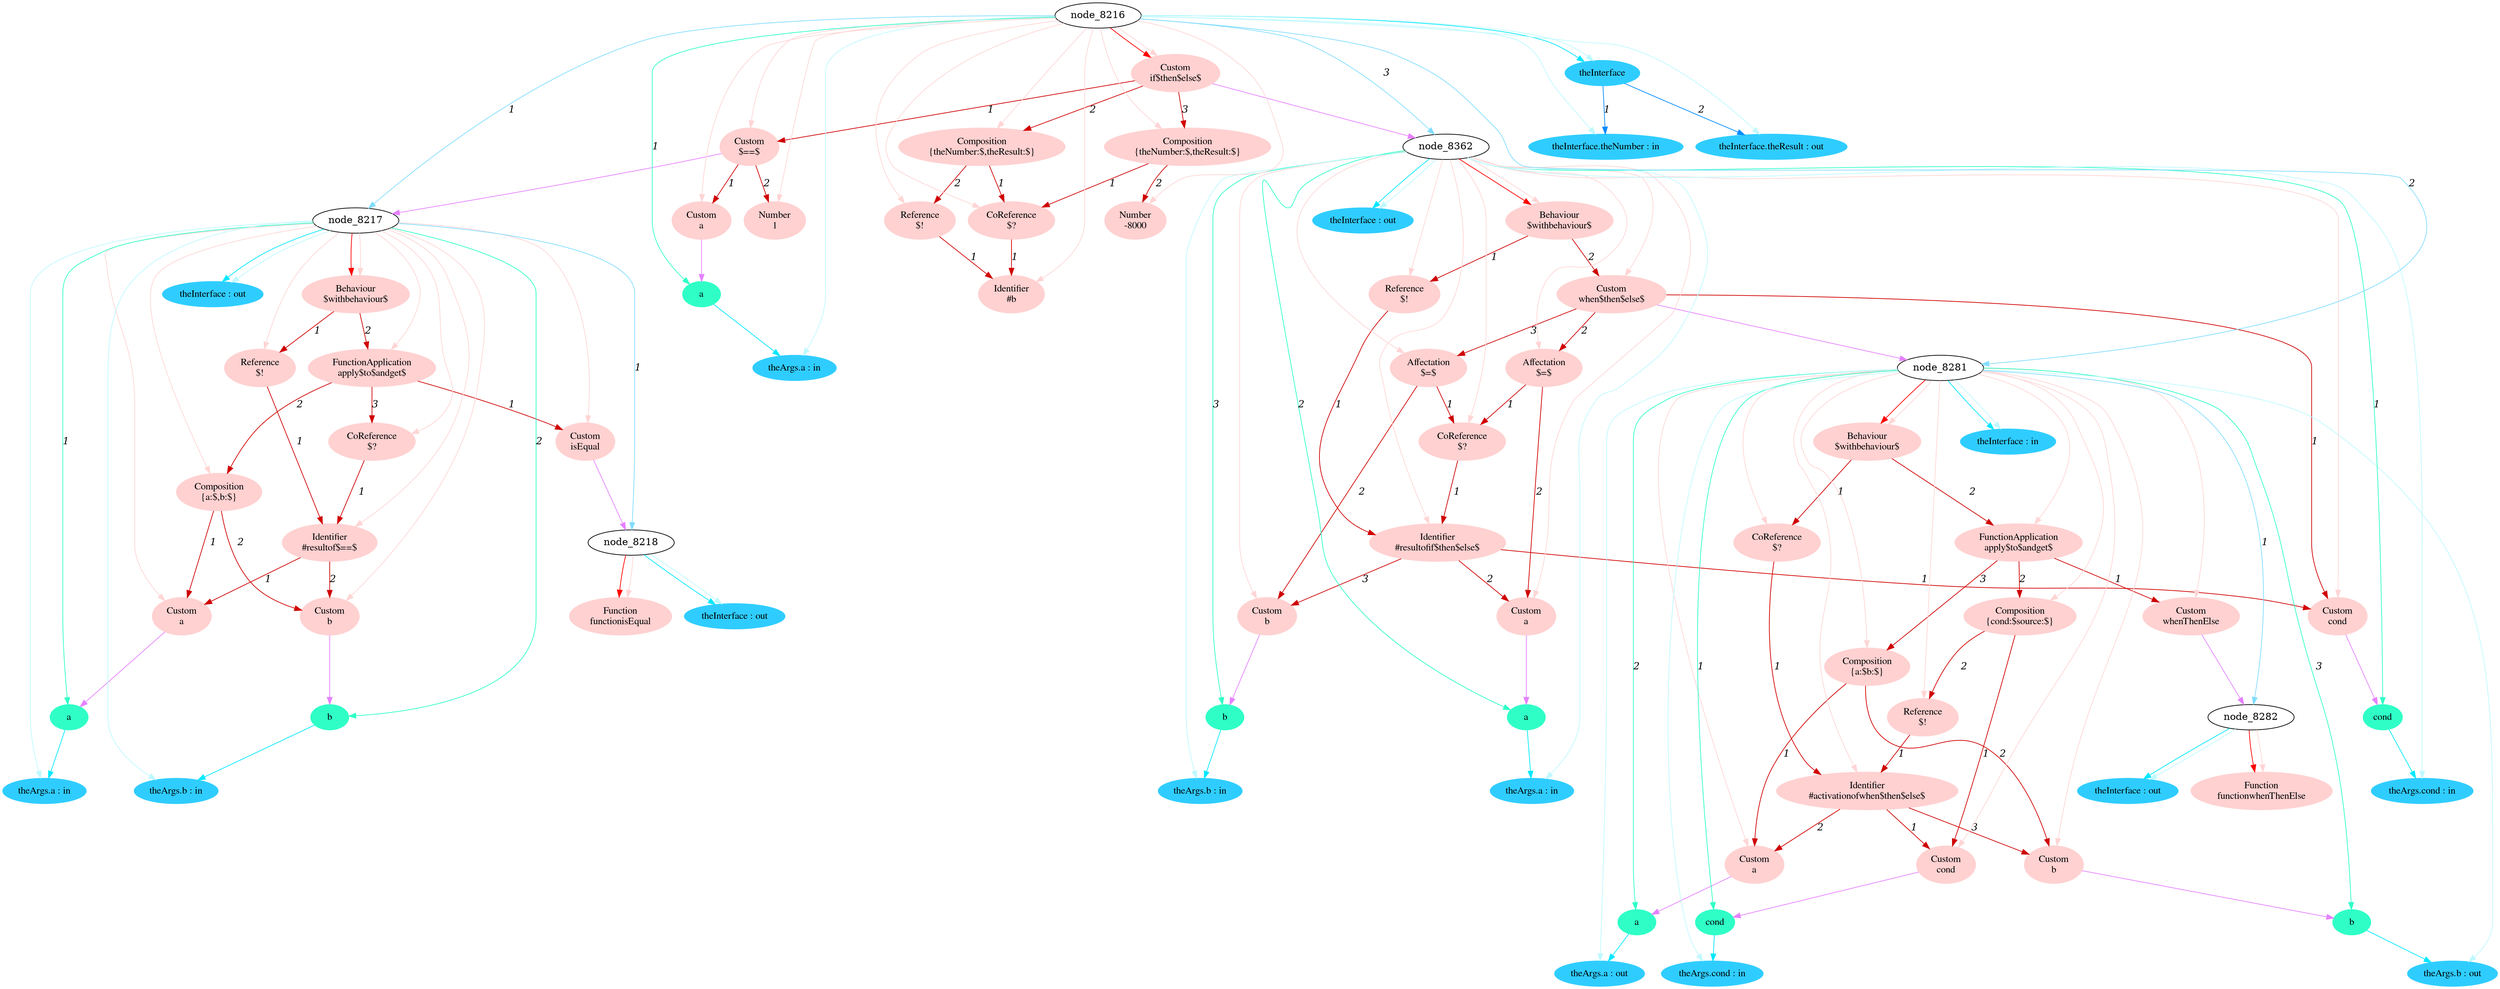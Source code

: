 digraph g{node_8503 [shape="ellipse", style="filled", color="#ffd1d1", fontname="Times", label="Function
functionisEqual" ]
node_8506 [shape="ellipse", style="filled", color="#ffd1d1", fontname="Times", label="Custom
a" ]
node_8511 [shape="ellipse", style="filled", color="#ffd1d1", fontname="Times", label="Custom
b" ]
node_8516 [shape="ellipse", style="filled", color="#ffd1d1", fontname="Times", label="Identifier
#resultof$==$" ]
node_8522 [shape="ellipse", style="filled", color="#ffd1d1", fontname="Times", label="Reference
$!" ]
node_8526 [shape="ellipse", style="filled", color="#ffd1d1", fontname="Times", label="Custom
isEqual" ]
node_8529 [shape="ellipse", style="filled", color="#ffd1d1", fontname="Times", label="Composition
{a:$,b:$}" ]
node_8534 [shape="ellipse", style="filled", color="#ffd1d1", fontname="Times", label="CoReference
$?" ]
node_8538 [shape="ellipse", style="filled", color="#ffd1d1", fontname="Times", label="FunctionApplication
apply$to$andget$" ]
node_8544 [shape="ellipse", style="filled", color="#ffd1d1", fontname="Times", label="Behaviour
$withbehaviour$" ]
node_8549 [shape="ellipse", style="filled", color="#ffd1d1", fontname="Times", label="Function
functionwhenThenElse" ]
node_8552 [shape="ellipse", style="filled", color="#ffd1d1", fontname="Times", label="Custom
cond" ]
node_8557 [shape="ellipse", style="filled", color="#ffd1d1", fontname="Times", label="Custom
a" ]
node_8562 [shape="ellipse", style="filled", color="#ffd1d1", fontname="Times", label="Custom
b" ]
node_8567 [shape="ellipse", style="filled", color="#ffd1d1", fontname="Times", label="Identifier
#activationofwhen$then$else$" ]
node_8574 [shape="ellipse", style="filled", color="#ffd1d1", fontname="Times", label="CoReference
$?" ]
node_8578 [shape="ellipse", style="filled", color="#ffd1d1", fontname="Times", label="Custom
whenThenElse" ]
node_8581 [shape="ellipse", style="filled", color="#ffd1d1", fontname="Times", label="Reference
$!" ]
node_8585 [shape="ellipse", style="filled", color="#ffd1d1", fontname="Times", label="Composition
{cond:$source:$}" ]
node_8590 [shape="ellipse", style="filled", color="#ffd1d1", fontname="Times", label="Composition
{a:$b:$}" ]
node_8595 [shape="ellipse", style="filled", color="#ffd1d1", fontname="Times", label="FunctionApplication
apply$to$andget$" ]
node_8601 [shape="ellipse", style="filled", color="#ffd1d1", fontname="Times", label="Behaviour
$withbehaviour$" ]
node_8606 [shape="ellipse", style="filled", color="#ffd1d1", fontname="Times", label="Custom
cond" ]
node_8612 [shape="ellipse", style="filled", color="#ffd1d1", fontname="Times", label="Custom
a" ]
node_8618 [shape="ellipse", style="filled", color="#ffd1d1", fontname="Times", label="Custom
b" ]
node_8624 [shape="ellipse", style="filled", color="#ffd1d1", fontname="Times", label="Identifier
#resultofif$then$else$" ]
node_8632 [shape="ellipse", style="filled", color="#ffd1d1", fontname="Times", label="Reference
$!" ]
node_8636 [shape="ellipse", style="filled", color="#ffd1d1", fontname="Times", label="CoReference
$?" ]
node_8641 [shape="ellipse", style="filled", color="#ffd1d1", fontname="Times", label="Affectation
$=$" ]
node_8646 [shape="ellipse", style="filled", color="#ffd1d1", fontname="Times", label="Affectation
$=$" ]
node_8651 [shape="ellipse", style="filled", color="#ffd1d1", fontname="Times", label="Custom
when$then$else$" ]
node_8657 [shape="ellipse", style="filled", color="#ffd1d1", fontname="Times", label="Behaviour
$withbehaviour$" ]
node_8662 [shape="ellipse", style="filled", color="#ffd1d1", fontname="Times", label="Custom
a" ]
node_8665 [shape="ellipse", style="filled", color="#ffd1d1", fontname="Times", label="Number
1" ]
node_8668 [shape="ellipse", style="filled", color="#ffd1d1", fontname="Times", label="Custom
$==$" ]
node_8673 [shape="ellipse", style="filled", color="#ffd1d1", fontname="Times", label="Identifier
#b" ]
node_8678 [shape="ellipse", style="filled", color="#ffd1d1", fontname="Times", label="CoReference
$?" ]
node_8683 [shape="ellipse", style="filled", color="#ffd1d1", fontname="Times", label="Reference
$!" ]
node_8687 [shape="ellipse", style="filled", color="#ffd1d1", fontname="Times", label="Composition
{theNumber:$,theResult:$}" ]
node_8692 [shape="ellipse", style="filled", color="#ffd1d1", fontname="Times", label="Number
-8000" ]
node_8695 [shape="ellipse", style="filled", color="#ffd1d1", fontname="Times", label="Composition
{theNumber:$,theResult:$}" ]
node_8700 [shape="ellipse", style="filled", color="#ffd1d1", fontname="Times", label="Custom
if$then$else$" ]
node_8226 [shape="ellipse", style="filled", color="#2fffc7", fontname="Times", label="a" ]
node_8230 [shape="ellipse", style="filled", color="#2fffc7", fontname="Times", label="b" ]
node_8290 [shape="ellipse", style="filled", color="#2fffc7", fontname="Times", label="cond" ]
node_8294 [shape="ellipse", style="filled", color="#2fffc7", fontname="Times", label="a" ]
node_8298 [shape="ellipse", style="filled", color="#2fffc7", fontname="Times", label="b" ]
node_8363 [shape="ellipse", style="filled", color="#2fffc7", fontname="Times", label="cond" ]
node_8367 [shape="ellipse", style="filled", color="#2fffc7", fontname="Times", label="a" ]
node_8371 [shape="ellipse", style="filled", color="#2fffc7", fontname="Times", label="b" ]
node_8450 [shape="ellipse", style="filled", color="#2fffc7", fontname="Times", label="a" ]
node_8219 [shape="ellipse", style="filled", color="#2fcdff", fontname="Times", label="theInterface : out" ]
node_8227 [shape="ellipse", style="filled", color="#2fcdff", fontname="Times", label="theArgs.a : in" ]
node_8231 [shape="ellipse", style="filled", color="#2fcdff", fontname="Times", label="theArgs.b : in" ]
node_8236 [shape="ellipse", style="filled", color="#2fcdff", fontname="Times", label="theInterface : out" ]
node_8283 [shape="ellipse", style="filled", color="#2fcdff", fontname="Times", label="theInterface : out" ]
node_8291 [shape="ellipse", style="filled", color="#2fcdff", fontname="Times", label="theArgs.cond : in" ]
node_8295 [shape="ellipse", style="filled", color="#2fcdff", fontname="Times", label="theArgs.a : out" ]
node_8299 [shape="ellipse", style="filled", color="#2fcdff", fontname="Times", label="theArgs.b : out" ]
node_8305 [shape="ellipse", style="filled", color="#2fcdff", fontname="Times", label="theInterface : in" ]
node_8364 [shape="ellipse", style="filled", color="#2fcdff", fontname="Times", label="theArgs.cond : in" ]
node_8368 [shape="ellipse", style="filled", color="#2fcdff", fontname="Times", label="theArgs.a : in" ]
node_8372 [shape="ellipse", style="filled", color="#2fcdff", fontname="Times", label="theArgs.b : in" ]
node_8378 [shape="ellipse", style="filled", color="#2fcdff", fontname="Times", label="theInterface : out" ]
node_8451 [shape="ellipse", style="filled", color="#2fcdff", fontname="Times", label="theArgs.a : in" ]
node_8455 [shape="ellipse", style="filled", color="#2fcdff", fontname="Times", label="theInterface" ]
node_8456 [shape="ellipse", style="filled", color="#2fcdff", fontname="Times", label="theInterface.theNumber : in" ]
node_8458 [shape="ellipse", style="filled", color="#2fcdff", fontname="Times", label="theInterface.theResult : out" ]
node_8516 -> node_8506 [dir=forward, arrowHead=normal, fontname="Times-Italic", arrowsize=1, color="#d00000", label="1",  headlabel="", taillabel="" ]
node_8516 -> node_8511 [dir=forward, arrowHead=normal, fontname="Times-Italic", arrowsize=1, color="#d00000", label="2",  headlabel="", taillabel="" ]
node_8522 -> node_8516 [dir=forward, arrowHead=normal, fontname="Times-Italic", arrowsize=1, color="#d00000", label="1",  headlabel="", taillabel="" ]
node_8529 -> node_8506 [dir=forward, arrowHead=normal, fontname="Times-Italic", arrowsize=1, color="#d00000", label="1",  headlabel="", taillabel="" ]
node_8529 -> node_8511 [dir=forward, arrowHead=normal, fontname="Times-Italic", arrowsize=1, color="#d00000", label="2",  headlabel="", taillabel="" ]
node_8534 -> node_8516 [dir=forward, arrowHead=normal, fontname="Times-Italic", arrowsize=1, color="#d00000", label="1",  headlabel="", taillabel="" ]
node_8538 -> node_8526 [dir=forward, arrowHead=normal, fontname="Times-Italic", arrowsize=1, color="#d00000", label="1",  headlabel="", taillabel="" ]
node_8538 -> node_8529 [dir=forward, arrowHead=normal, fontname="Times-Italic", arrowsize=1, color="#d00000", label="2",  headlabel="", taillabel="" ]
node_8538 -> node_8534 [dir=forward, arrowHead=normal, fontname="Times-Italic", arrowsize=1, color="#d00000", label="3",  headlabel="", taillabel="" ]
node_8544 -> node_8522 [dir=forward, arrowHead=normal, fontname="Times-Italic", arrowsize=1, color="#d00000", label="1",  headlabel="", taillabel="" ]
node_8544 -> node_8538 [dir=forward, arrowHead=normal, fontname="Times-Italic", arrowsize=1, color="#d00000", label="2",  headlabel="", taillabel="" ]
node_8567 -> node_8552 [dir=forward, arrowHead=normal, fontname="Times-Italic", arrowsize=1, color="#d00000", label="1",  headlabel="", taillabel="" ]
node_8567 -> node_8557 [dir=forward, arrowHead=normal, fontname="Times-Italic", arrowsize=1, color="#d00000", label="2",  headlabel="", taillabel="" ]
node_8567 -> node_8562 [dir=forward, arrowHead=normal, fontname="Times-Italic", arrowsize=1, color="#d00000", label="3",  headlabel="", taillabel="" ]
node_8574 -> node_8567 [dir=forward, arrowHead=normal, fontname="Times-Italic", arrowsize=1, color="#d00000", label="1",  headlabel="", taillabel="" ]
node_8581 -> node_8567 [dir=forward, arrowHead=normal, fontname="Times-Italic", arrowsize=1, color="#d00000", label="1",  headlabel="", taillabel="" ]
node_8585 -> node_8552 [dir=forward, arrowHead=normal, fontname="Times-Italic", arrowsize=1, color="#d00000", label="1",  headlabel="", taillabel="" ]
node_8585 -> node_8581 [dir=forward, arrowHead=normal, fontname="Times-Italic", arrowsize=1, color="#d00000", label="2",  headlabel="", taillabel="" ]
node_8590 -> node_8557 [dir=forward, arrowHead=normal, fontname="Times-Italic", arrowsize=1, color="#d00000", label="1",  headlabel="", taillabel="" ]
node_8590 -> node_8562 [dir=forward, arrowHead=normal, fontname="Times-Italic", arrowsize=1, color="#d00000", label="2",  headlabel="", taillabel="" ]
node_8595 -> node_8578 [dir=forward, arrowHead=normal, fontname="Times-Italic", arrowsize=1, color="#d00000", label="1",  headlabel="", taillabel="" ]
node_8595 -> node_8585 [dir=forward, arrowHead=normal, fontname="Times-Italic", arrowsize=1, color="#d00000", label="2",  headlabel="", taillabel="" ]
node_8595 -> node_8590 [dir=forward, arrowHead=normal, fontname="Times-Italic", arrowsize=1, color="#d00000", label="3",  headlabel="", taillabel="" ]
node_8601 -> node_8574 [dir=forward, arrowHead=normal, fontname="Times-Italic", arrowsize=1, color="#d00000", label="1",  headlabel="", taillabel="" ]
node_8601 -> node_8595 [dir=forward, arrowHead=normal, fontname="Times-Italic", arrowsize=1, color="#d00000", label="2",  headlabel="", taillabel="" ]
node_8624 -> node_8606 [dir=forward, arrowHead=normal, fontname="Times-Italic", arrowsize=1, color="#d00000", label="1",  headlabel="", taillabel="" ]
node_8624 -> node_8612 [dir=forward, arrowHead=normal, fontname="Times-Italic", arrowsize=1, color="#d00000", label="2",  headlabel="", taillabel="" ]
node_8624 -> node_8618 [dir=forward, arrowHead=normal, fontname="Times-Italic", arrowsize=1, color="#d00000", label="3",  headlabel="", taillabel="" ]
node_8632 -> node_8624 [dir=forward, arrowHead=normal, fontname="Times-Italic", arrowsize=1, color="#d00000", label="1",  headlabel="", taillabel="" ]
node_8636 -> node_8624 [dir=forward, arrowHead=normal, fontname="Times-Italic", arrowsize=1, color="#d00000", label="1",  headlabel="", taillabel="" ]
node_8641 -> node_8612 [dir=forward, arrowHead=normal, fontname="Times-Italic", arrowsize=1, color="#d00000", label="2",  headlabel="", taillabel="" ]
node_8641 -> node_8636 [dir=forward, arrowHead=normal, fontname="Times-Italic", arrowsize=1, color="#d00000", label="1",  headlabel="", taillabel="" ]
node_8646 -> node_8618 [dir=forward, arrowHead=normal, fontname="Times-Italic", arrowsize=1, color="#d00000", label="2",  headlabel="", taillabel="" ]
node_8646 -> node_8636 [dir=forward, arrowHead=normal, fontname="Times-Italic", arrowsize=1, color="#d00000", label="1",  headlabel="", taillabel="" ]
node_8651 -> node_8606 [dir=forward, arrowHead=normal, fontname="Times-Italic", arrowsize=1, color="#d00000", label="1",  headlabel="", taillabel="" ]
node_8651 -> node_8641 [dir=forward, arrowHead=normal, fontname="Times-Italic", arrowsize=1, color="#d00000", label="2",  headlabel="", taillabel="" ]
node_8651 -> node_8646 [dir=forward, arrowHead=normal, fontname="Times-Italic", arrowsize=1, color="#d00000", label="3",  headlabel="", taillabel="" ]
node_8657 -> node_8632 [dir=forward, arrowHead=normal, fontname="Times-Italic", arrowsize=1, color="#d00000", label="1",  headlabel="", taillabel="" ]
node_8657 -> node_8651 [dir=forward, arrowHead=normal, fontname="Times-Italic", arrowsize=1, color="#d00000", label="2",  headlabel="", taillabel="" ]
node_8668 -> node_8662 [dir=forward, arrowHead=normal, fontname="Times-Italic", arrowsize=1, color="#d00000", label="1",  headlabel="", taillabel="" ]
node_8668 -> node_8665 [dir=forward, arrowHead=normal, fontname="Times-Italic", arrowsize=1, color="#d00000", label="2",  headlabel="", taillabel="" ]
node_8678 -> node_8673 [dir=forward, arrowHead=normal, fontname="Times-Italic", arrowsize=1, color="#d00000", label="1",  headlabel="", taillabel="" ]
node_8683 -> node_8673 [dir=forward, arrowHead=normal, fontname="Times-Italic", arrowsize=1, color="#d00000", label="1",  headlabel="", taillabel="" ]
node_8687 -> node_8678 [dir=forward, arrowHead=normal, fontname="Times-Italic", arrowsize=1, color="#d00000", label="1",  headlabel="", taillabel="" ]
node_8687 -> node_8683 [dir=forward, arrowHead=normal, fontname="Times-Italic", arrowsize=1, color="#d00000", label="2",  headlabel="", taillabel="" ]
node_8695 -> node_8678 [dir=forward, arrowHead=normal, fontname="Times-Italic", arrowsize=1, color="#d00000", label="1",  headlabel="", taillabel="" ]
node_8695 -> node_8692 [dir=forward, arrowHead=normal, fontname="Times-Italic", arrowsize=1, color="#d00000", label="2",  headlabel="", taillabel="" ]
node_8700 -> node_8668 [dir=forward, arrowHead=normal, fontname="Times-Italic", arrowsize=1, color="#d00000", label="1",  headlabel="", taillabel="" ]
node_8700 -> node_8687 [dir=forward, arrowHead=normal, fontname="Times-Italic", arrowsize=1, color="#d00000", label="2",  headlabel="", taillabel="" ]
node_8700 -> node_8695 [dir=forward, arrowHead=normal, fontname="Times-Italic", arrowsize=1, color="#d00000", label="3",  headlabel="", taillabel="" ]
node_8218 -> node_8503 [dir=forward, arrowHead=normal, fontname="Times-Italic", arrowsize=1, color="#ff0000", label="",  headlabel="", taillabel="" ]
node_8217 -> node_8544 [dir=forward, arrowHead=normal, fontname="Times-Italic", arrowsize=1, color="#ff0000", label="",  headlabel="", taillabel="" ]
node_8282 -> node_8549 [dir=forward, arrowHead=normal, fontname="Times-Italic", arrowsize=1, color="#ff0000", label="",  headlabel="", taillabel="" ]
node_8281 -> node_8601 [dir=forward, arrowHead=normal, fontname="Times-Italic", arrowsize=1, color="#ff0000", label="",  headlabel="", taillabel="" ]
node_8362 -> node_8657 [dir=forward, arrowHead=normal, fontname="Times-Italic", arrowsize=1, color="#ff0000", label="",  headlabel="", taillabel="" ]
node_8216 -> node_8700 [dir=forward, arrowHead=normal, fontname="Times-Italic", arrowsize=1, color="#ff0000", label="",  headlabel="", taillabel="" ]
node_8218 -> node_8503 [dir=forward, arrowHead=normal, fontname="Times-Italic", arrowsize=1, color="#ffd5d5", label="",  headlabel="", taillabel="" ]
node_8217 -> node_8506 [dir=forward, arrowHead=normal, fontname="Times-Italic", arrowsize=1, color="#ffd5d5", label="",  headlabel="", taillabel="" ]
node_8217 -> node_8511 [dir=forward, arrowHead=normal, fontname="Times-Italic", arrowsize=1, color="#ffd5d5", label="",  headlabel="", taillabel="" ]
node_8217 -> node_8516 [dir=forward, arrowHead=normal, fontname="Times-Italic", arrowsize=1, color="#ffd5d5", label="",  headlabel="", taillabel="" ]
node_8217 -> node_8522 [dir=forward, arrowHead=normal, fontname="Times-Italic", arrowsize=1, color="#ffd5d5", label="",  headlabel="", taillabel="" ]
node_8217 -> node_8526 [dir=forward, arrowHead=normal, fontname="Times-Italic", arrowsize=1, color="#ffd5d5", label="",  headlabel="", taillabel="" ]
node_8217 -> node_8529 [dir=forward, arrowHead=normal, fontname="Times-Italic", arrowsize=1, color="#ffd5d5", label="",  headlabel="", taillabel="" ]
node_8217 -> node_8534 [dir=forward, arrowHead=normal, fontname="Times-Italic", arrowsize=1, color="#ffd5d5", label="",  headlabel="", taillabel="" ]
node_8217 -> node_8538 [dir=forward, arrowHead=normal, fontname="Times-Italic", arrowsize=1, color="#ffd5d5", label="",  headlabel="", taillabel="" ]
node_8217 -> node_8544 [dir=forward, arrowHead=normal, fontname="Times-Italic", arrowsize=1, color="#ffd5d5", label="",  headlabel="", taillabel="" ]
node_8282 -> node_8549 [dir=forward, arrowHead=normal, fontname="Times-Italic", arrowsize=1, color="#ffd5d5", label="",  headlabel="", taillabel="" ]
node_8281 -> node_8552 [dir=forward, arrowHead=normal, fontname="Times-Italic", arrowsize=1, color="#ffd5d5", label="",  headlabel="", taillabel="" ]
node_8281 -> node_8557 [dir=forward, arrowHead=normal, fontname="Times-Italic", arrowsize=1, color="#ffd5d5", label="",  headlabel="", taillabel="" ]
node_8281 -> node_8562 [dir=forward, arrowHead=normal, fontname="Times-Italic", arrowsize=1, color="#ffd5d5", label="",  headlabel="", taillabel="" ]
node_8281 -> node_8567 [dir=forward, arrowHead=normal, fontname="Times-Italic", arrowsize=1, color="#ffd5d5", label="",  headlabel="", taillabel="" ]
node_8281 -> node_8574 [dir=forward, arrowHead=normal, fontname="Times-Italic", arrowsize=1, color="#ffd5d5", label="",  headlabel="", taillabel="" ]
node_8281 -> node_8578 [dir=forward, arrowHead=normal, fontname="Times-Italic", arrowsize=1, color="#ffd5d5", label="",  headlabel="", taillabel="" ]
node_8281 -> node_8581 [dir=forward, arrowHead=normal, fontname="Times-Italic", arrowsize=1, color="#ffd5d5", label="",  headlabel="", taillabel="" ]
node_8281 -> node_8585 [dir=forward, arrowHead=normal, fontname="Times-Italic", arrowsize=1, color="#ffd5d5", label="",  headlabel="", taillabel="" ]
node_8281 -> node_8590 [dir=forward, arrowHead=normal, fontname="Times-Italic", arrowsize=1, color="#ffd5d5", label="",  headlabel="", taillabel="" ]
node_8281 -> node_8595 [dir=forward, arrowHead=normal, fontname="Times-Italic", arrowsize=1, color="#ffd5d5", label="",  headlabel="", taillabel="" ]
node_8281 -> node_8601 [dir=forward, arrowHead=normal, fontname="Times-Italic", arrowsize=1, color="#ffd5d5", label="",  headlabel="", taillabel="" ]
node_8362 -> node_8606 [dir=forward, arrowHead=normal, fontname="Times-Italic", arrowsize=1, color="#ffd5d5", label="",  headlabel="", taillabel="" ]
node_8362 -> node_8612 [dir=forward, arrowHead=normal, fontname="Times-Italic", arrowsize=1, color="#ffd5d5", label="",  headlabel="", taillabel="" ]
node_8362 -> node_8618 [dir=forward, arrowHead=normal, fontname="Times-Italic", arrowsize=1, color="#ffd5d5", label="",  headlabel="", taillabel="" ]
node_8362 -> node_8624 [dir=forward, arrowHead=normal, fontname="Times-Italic", arrowsize=1, color="#ffd5d5", label="",  headlabel="", taillabel="" ]
node_8362 -> node_8632 [dir=forward, arrowHead=normal, fontname="Times-Italic", arrowsize=1, color="#ffd5d5", label="",  headlabel="", taillabel="" ]
node_8362 -> node_8636 [dir=forward, arrowHead=normal, fontname="Times-Italic", arrowsize=1, color="#ffd5d5", label="",  headlabel="", taillabel="" ]
node_8362 -> node_8641 [dir=forward, arrowHead=normal, fontname="Times-Italic", arrowsize=1, color="#ffd5d5", label="",  headlabel="", taillabel="" ]
node_8362 -> node_8646 [dir=forward, arrowHead=normal, fontname="Times-Italic", arrowsize=1, color="#ffd5d5", label="",  headlabel="", taillabel="" ]
node_8362 -> node_8651 [dir=forward, arrowHead=normal, fontname="Times-Italic", arrowsize=1, color="#ffd5d5", label="",  headlabel="", taillabel="" ]
node_8362 -> node_8657 [dir=forward, arrowHead=normal, fontname="Times-Italic", arrowsize=1, color="#ffd5d5", label="",  headlabel="", taillabel="" ]
node_8216 -> node_8662 [dir=forward, arrowHead=normal, fontname="Times-Italic", arrowsize=1, color="#ffd5d5", label="",  headlabel="", taillabel="" ]
node_8216 -> node_8665 [dir=forward, arrowHead=normal, fontname="Times-Italic", arrowsize=1, color="#ffd5d5", label="",  headlabel="", taillabel="" ]
node_8216 -> node_8668 [dir=forward, arrowHead=normal, fontname="Times-Italic", arrowsize=1, color="#ffd5d5", label="",  headlabel="", taillabel="" ]
node_8216 -> node_8673 [dir=forward, arrowHead=normal, fontname="Times-Italic", arrowsize=1, color="#ffd5d5", label="",  headlabel="", taillabel="" ]
node_8216 -> node_8678 [dir=forward, arrowHead=normal, fontname="Times-Italic", arrowsize=1, color="#ffd5d5", label="",  headlabel="", taillabel="" ]
node_8216 -> node_8683 [dir=forward, arrowHead=normal, fontname="Times-Italic", arrowsize=1, color="#ffd5d5", label="",  headlabel="", taillabel="" ]
node_8216 -> node_8687 [dir=forward, arrowHead=normal, fontname="Times-Italic", arrowsize=1, color="#ffd5d5", label="",  headlabel="", taillabel="" ]
node_8216 -> node_8692 [dir=forward, arrowHead=normal, fontname="Times-Italic", arrowsize=1, color="#ffd5d5", label="",  headlabel="", taillabel="" ]
node_8216 -> node_8695 [dir=forward, arrowHead=normal, fontname="Times-Italic", arrowsize=1, color="#ffd5d5", label="",  headlabel="", taillabel="" ]
node_8216 -> node_8700 [dir=forward, arrowHead=normal, fontname="Times-Italic", arrowsize=1, color="#ffd5d5", label="",  headlabel="", taillabel="" ]
node_8217 -> node_8226 [dir=forward, arrowHead=normal, fontname="Times-Italic", arrowsize=1, color="#2fffc7", label="1",  headlabel="", taillabel="" ]
node_8217 -> node_8230 [dir=forward, arrowHead=normal, fontname="Times-Italic", arrowsize=1, color="#2fffc7", label="2",  headlabel="", taillabel="" ]
node_8281 -> node_8290 [dir=forward, arrowHead=normal, fontname="Times-Italic", arrowsize=1, color="#2fffc7", label="1",  headlabel="", taillabel="" ]
node_8281 -> node_8294 [dir=forward, arrowHead=normal, fontname="Times-Italic", arrowsize=1, color="#2fffc7", label="2",  headlabel="", taillabel="" ]
node_8281 -> node_8298 [dir=forward, arrowHead=normal, fontname="Times-Italic", arrowsize=1, color="#2fffc7", label="3",  headlabel="", taillabel="" ]
node_8362 -> node_8363 [dir=forward, arrowHead=normal, fontname="Times-Italic", arrowsize=1, color="#2fffc7", label="1",  headlabel="", taillabel="" ]
node_8362 -> node_8367 [dir=forward, arrowHead=normal, fontname="Times-Italic", arrowsize=1, color="#2fffc7", label="2",  headlabel="", taillabel="" ]
node_8362 -> node_8371 [dir=forward, arrowHead=normal, fontname="Times-Italic", arrowsize=1, color="#2fffc7", label="3",  headlabel="", taillabel="" ]
node_8216 -> node_8450 [dir=forward, arrowHead=normal, fontname="Times-Italic", arrowsize=1, color="#2fffc7", label="1",  headlabel="", taillabel="" ]
node_8226 -> node_8227 [dir=forward, arrowHead=normal, fontname="Times-Italic", arrowsize=1, color="#00e8ff", label="",  headlabel="", taillabel="" ]
node_8230 -> node_8231 [dir=forward, arrowHead=normal, fontname="Times-Italic", arrowsize=1, color="#00e8ff", label="",  headlabel="", taillabel="" ]
node_8290 -> node_8291 [dir=forward, arrowHead=normal, fontname="Times-Italic", arrowsize=1, color="#00e8ff", label="",  headlabel="", taillabel="" ]
node_8294 -> node_8295 [dir=forward, arrowHead=normal, fontname="Times-Italic", arrowsize=1, color="#00e8ff", label="",  headlabel="", taillabel="" ]
node_8298 -> node_8299 [dir=forward, arrowHead=normal, fontname="Times-Italic", arrowsize=1, color="#00e8ff", label="",  headlabel="", taillabel="" ]
node_8363 -> node_8364 [dir=forward, arrowHead=normal, fontname="Times-Italic", arrowsize=1, color="#00e8ff", label="",  headlabel="", taillabel="" ]
node_8367 -> node_8368 [dir=forward, arrowHead=normal, fontname="Times-Italic", arrowsize=1, color="#00e8ff", label="",  headlabel="", taillabel="" ]
node_8371 -> node_8372 [dir=forward, arrowHead=normal, fontname="Times-Italic", arrowsize=1, color="#00e8ff", label="",  headlabel="", taillabel="" ]
node_8450 -> node_8451 [dir=forward, arrowHead=normal, fontname="Times-Italic", arrowsize=1, color="#00e8ff", label="",  headlabel="", taillabel="" ]
node_8218 -> node_8219 [dir=forward, arrowHead=normal, fontname="Times-Italic", arrowsize=1, color="#00e8ff", label="",  headlabel="", taillabel="" ]
node_8217 -> node_8236 [dir=forward, arrowHead=normal, fontname="Times-Italic", arrowsize=1, color="#00e8ff", label="",  headlabel="", taillabel="" ]
node_8282 -> node_8283 [dir=forward, arrowHead=normal, fontname="Times-Italic", arrowsize=1, color="#00e8ff", label="",  headlabel="", taillabel="" ]
node_8281 -> node_8305 [dir=forward, arrowHead=normal, fontname="Times-Italic", arrowsize=1, color="#00e8ff", label="",  headlabel="", taillabel="" ]
node_8362 -> node_8378 [dir=forward, arrowHead=normal, fontname="Times-Italic", arrowsize=1, color="#00e8ff", label="",  headlabel="", taillabel="" ]
node_8216 -> node_8455 [dir=forward, arrowHead=normal, fontname="Times-Italic", arrowsize=1, color="#00e8ff", label="",  headlabel="", taillabel="" ]
node_8218 -> node_8219 [dir=forward, arrowHead=normal, fontname="Times-Italic", arrowsize=1, color="#bef9ff", label="",  headlabel="", taillabel="" ]
node_8217 -> node_8227 [dir=forward, arrowHead=normal, fontname="Times-Italic", arrowsize=1, color="#bef9ff", label="",  headlabel="", taillabel="" ]
node_8217 -> node_8231 [dir=forward, arrowHead=normal, fontname="Times-Italic", arrowsize=1, color="#bef9ff", label="",  headlabel="", taillabel="" ]
node_8217 -> node_8236 [dir=forward, arrowHead=normal, fontname="Times-Italic", arrowsize=1, color="#bef9ff", label="",  headlabel="", taillabel="" ]
node_8282 -> node_8283 [dir=forward, arrowHead=normal, fontname="Times-Italic", arrowsize=1, color="#bef9ff", label="",  headlabel="", taillabel="" ]
node_8281 -> node_8291 [dir=forward, arrowHead=normal, fontname="Times-Italic", arrowsize=1, color="#bef9ff", label="",  headlabel="", taillabel="" ]
node_8281 -> node_8295 [dir=forward, arrowHead=normal, fontname="Times-Italic", arrowsize=1, color="#bef9ff", label="",  headlabel="", taillabel="" ]
node_8281 -> node_8299 [dir=forward, arrowHead=normal, fontname="Times-Italic", arrowsize=1, color="#bef9ff", label="",  headlabel="", taillabel="" ]
node_8281 -> node_8305 [dir=forward, arrowHead=normal, fontname="Times-Italic", arrowsize=1, color="#bef9ff", label="",  headlabel="", taillabel="" ]
node_8362 -> node_8364 [dir=forward, arrowHead=normal, fontname="Times-Italic", arrowsize=1, color="#bef9ff", label="",  headlabel="", taillabel="" ]
node_8362 -> node_8368 [dir=forward, arrowHead=normal, fontname="Times-Italic", arrowsize=1, color="#bef9ff", label="",  headlabel="", taillabel="" ]
node_8362 -> node_8372 [dir=forward, arrowHead=normal, fontname="Times-Italic", arrowsize=1, color="#bef9ff", label="",  headlabel="", taillabel="" ]
node_8362 -> node_8378 [dir=forward, arrowHead=normal, fontname="Times-Italic", arrowsize=1, color="#bef9ff", label="",  headlabel="", taillabel="" ]
node_8216 -> node_8451 [dir=forward, arrowHead=normal, fontname="Times-Italic", arrowsize=1, color="#bef9ff", label="",  headlabel="", taillabel="" ]
node_8216 -> node_8456 [dir=forward, arrowHead=normal, fontname="Times-Italic", arrowsize=1, color="#bef9ff", label="",  headlabel="", taillabel="" ]
node_8216 -> node_8458 [dir=forward, arrowHead=normal, fontname="Times-Italic", arrowsize=1, color="#bef9ff", label="",  headlabel="", taillabel="" ]
node_8216 -> node_8455 [dir=forward, arrowHead=normal, fontname="Times-Italic", arrowsize=1, color="#bef9ff", label="",  headlabel="", taillabel="" ]
node_8455 -> node_8456 [dir=forward, arrowHead=normal, fontname="Times-Italic", arrowsize=1, color="#008cff", label="1",  headlabel="", taillabel="" ]
node_8455 -> node_8458 [dir=forward, arrowHead=normal, fontname="Times-Italic", arrowsize=1, color="#008cff", label="2",  headlabel="", taillabel="" ]
node_8217 -> node_8218 [dir=forward, arrowHead=normal, fontname="Times-Italic", arrowsize=1, color="#81ddff", label="1",  headlabel="", taillabel="" ]
node_8281 -> node_8282 [dir=forward, arrowHead=normal, fontname="Times-Italic", arrowsize=1, color="#81ddff", label="1",  headlabel="", taillabel="" ]
node_8216 -> node_8217 [dir=forward, arrowHead=normal, fontname="Times-Italic", arrowsize=1, color="#81ddff", label="1",  headlabel="", taillabel="" ]
node_8216 -> node_8281 [dir=forward, arrowHead=normal, fontname="Times-Italic", arrowsize=1, color="#81ddff", label="2",  headlabel="", taillabel="" ]
node_8216 -> node_8362 [dir=forward, arrowHead=normal, fontname="Times-Italic", arrowsize=1, color="#81ddff", label="3",  headlabel="", taillabel="" ]
node_8506 -> node_8226 [dir=forward, arrowHead=normal, fontname="Times-Italic", arrowsize=1, color="#e681ff", label="",  headlabel="", taillabel="" ]
node_8511 -> node_8230 [dir=forward, arrowHead=normal, fontname="Times-Italic", arrowsize=1, color="#e681ff", label="",  headlabel="", taillabel="" ]
node_8526 -> node_8218 [dir=forward, arrowHead=normal, fontname="Times-Italic", arrowsize=1, color="#e681ff", label="",  headlabel="", taillabel="" ]
node_8552 -> node_8290 [dir=forward, arrowHead=normal, fontname="Times-Italic", arrowsize=1, color="#e681ff", label="",  headlabel="", taillabel="" ]
node_8557 -> node_8294 [dir=forward, arrowHead=normal, fontname="Times-Italic", arrowsize=1, color="#e681ff", label="",  headlabel="", taillabel="" ]
node_8562 -> node_8298 [dir=forward, arrowHead=normal, fontname="Times-Italic", arrowsize=1, color="#e681ff", label="",  headlabel="", taillabel="" ]
node_8578 -> node_8282 [dir=forward, arrowHead=normal, fontname="Times-Italic", arrowsize=1, color="#e681ff", label="",  headlabel="", taillabel="" ]
node_8606 -> node_8363 [dir=forward, arrowHead=normal, fontname="Times-Italic", arrowsize=1, color="#e681ff", label="",  headlabel="", taillabel="" ]
node_8612 -> node_8367 [dir=forward, arrowHead=normal, fontname="Times-Italic", arrowsize=1, color="#e681ff", label="",  headlabel="", taillabel="" ]
node_8618 -> node_8371 [dir=forward, arrowHead=normal, fontname="Times-Italic", arrowsize=1, color="#e681ff", label="",  headlabel="", taillabel="" ]
node_8651 -> node_8281 [dir=forward, arrowHead=normal, fontname="Times-Italic", arrowsize=1, color="#e681ff", label="",  headlabel="", taillabel="" ]
node_8662 -> node_8450 [dir=forward, arrowHead=normal, fontname="Times-Italic", arrowsize=1, color="#e681ff", label="",  headlabel="", taillabel="" ]
node_8668 -> node_8217 [dir=forward, arrowHead=normal, fontname="Times-Italic", arrowsize=1, color="#e681ff", label="",  headlabel="", taillabel="" ]
node_8700 -> node_8362 [dir=forward, arrowHead=normal, fontname="Times-Italic", arrowsize=1, color="#e681ff", label="",  headlabel="", taillabel="" ]
}